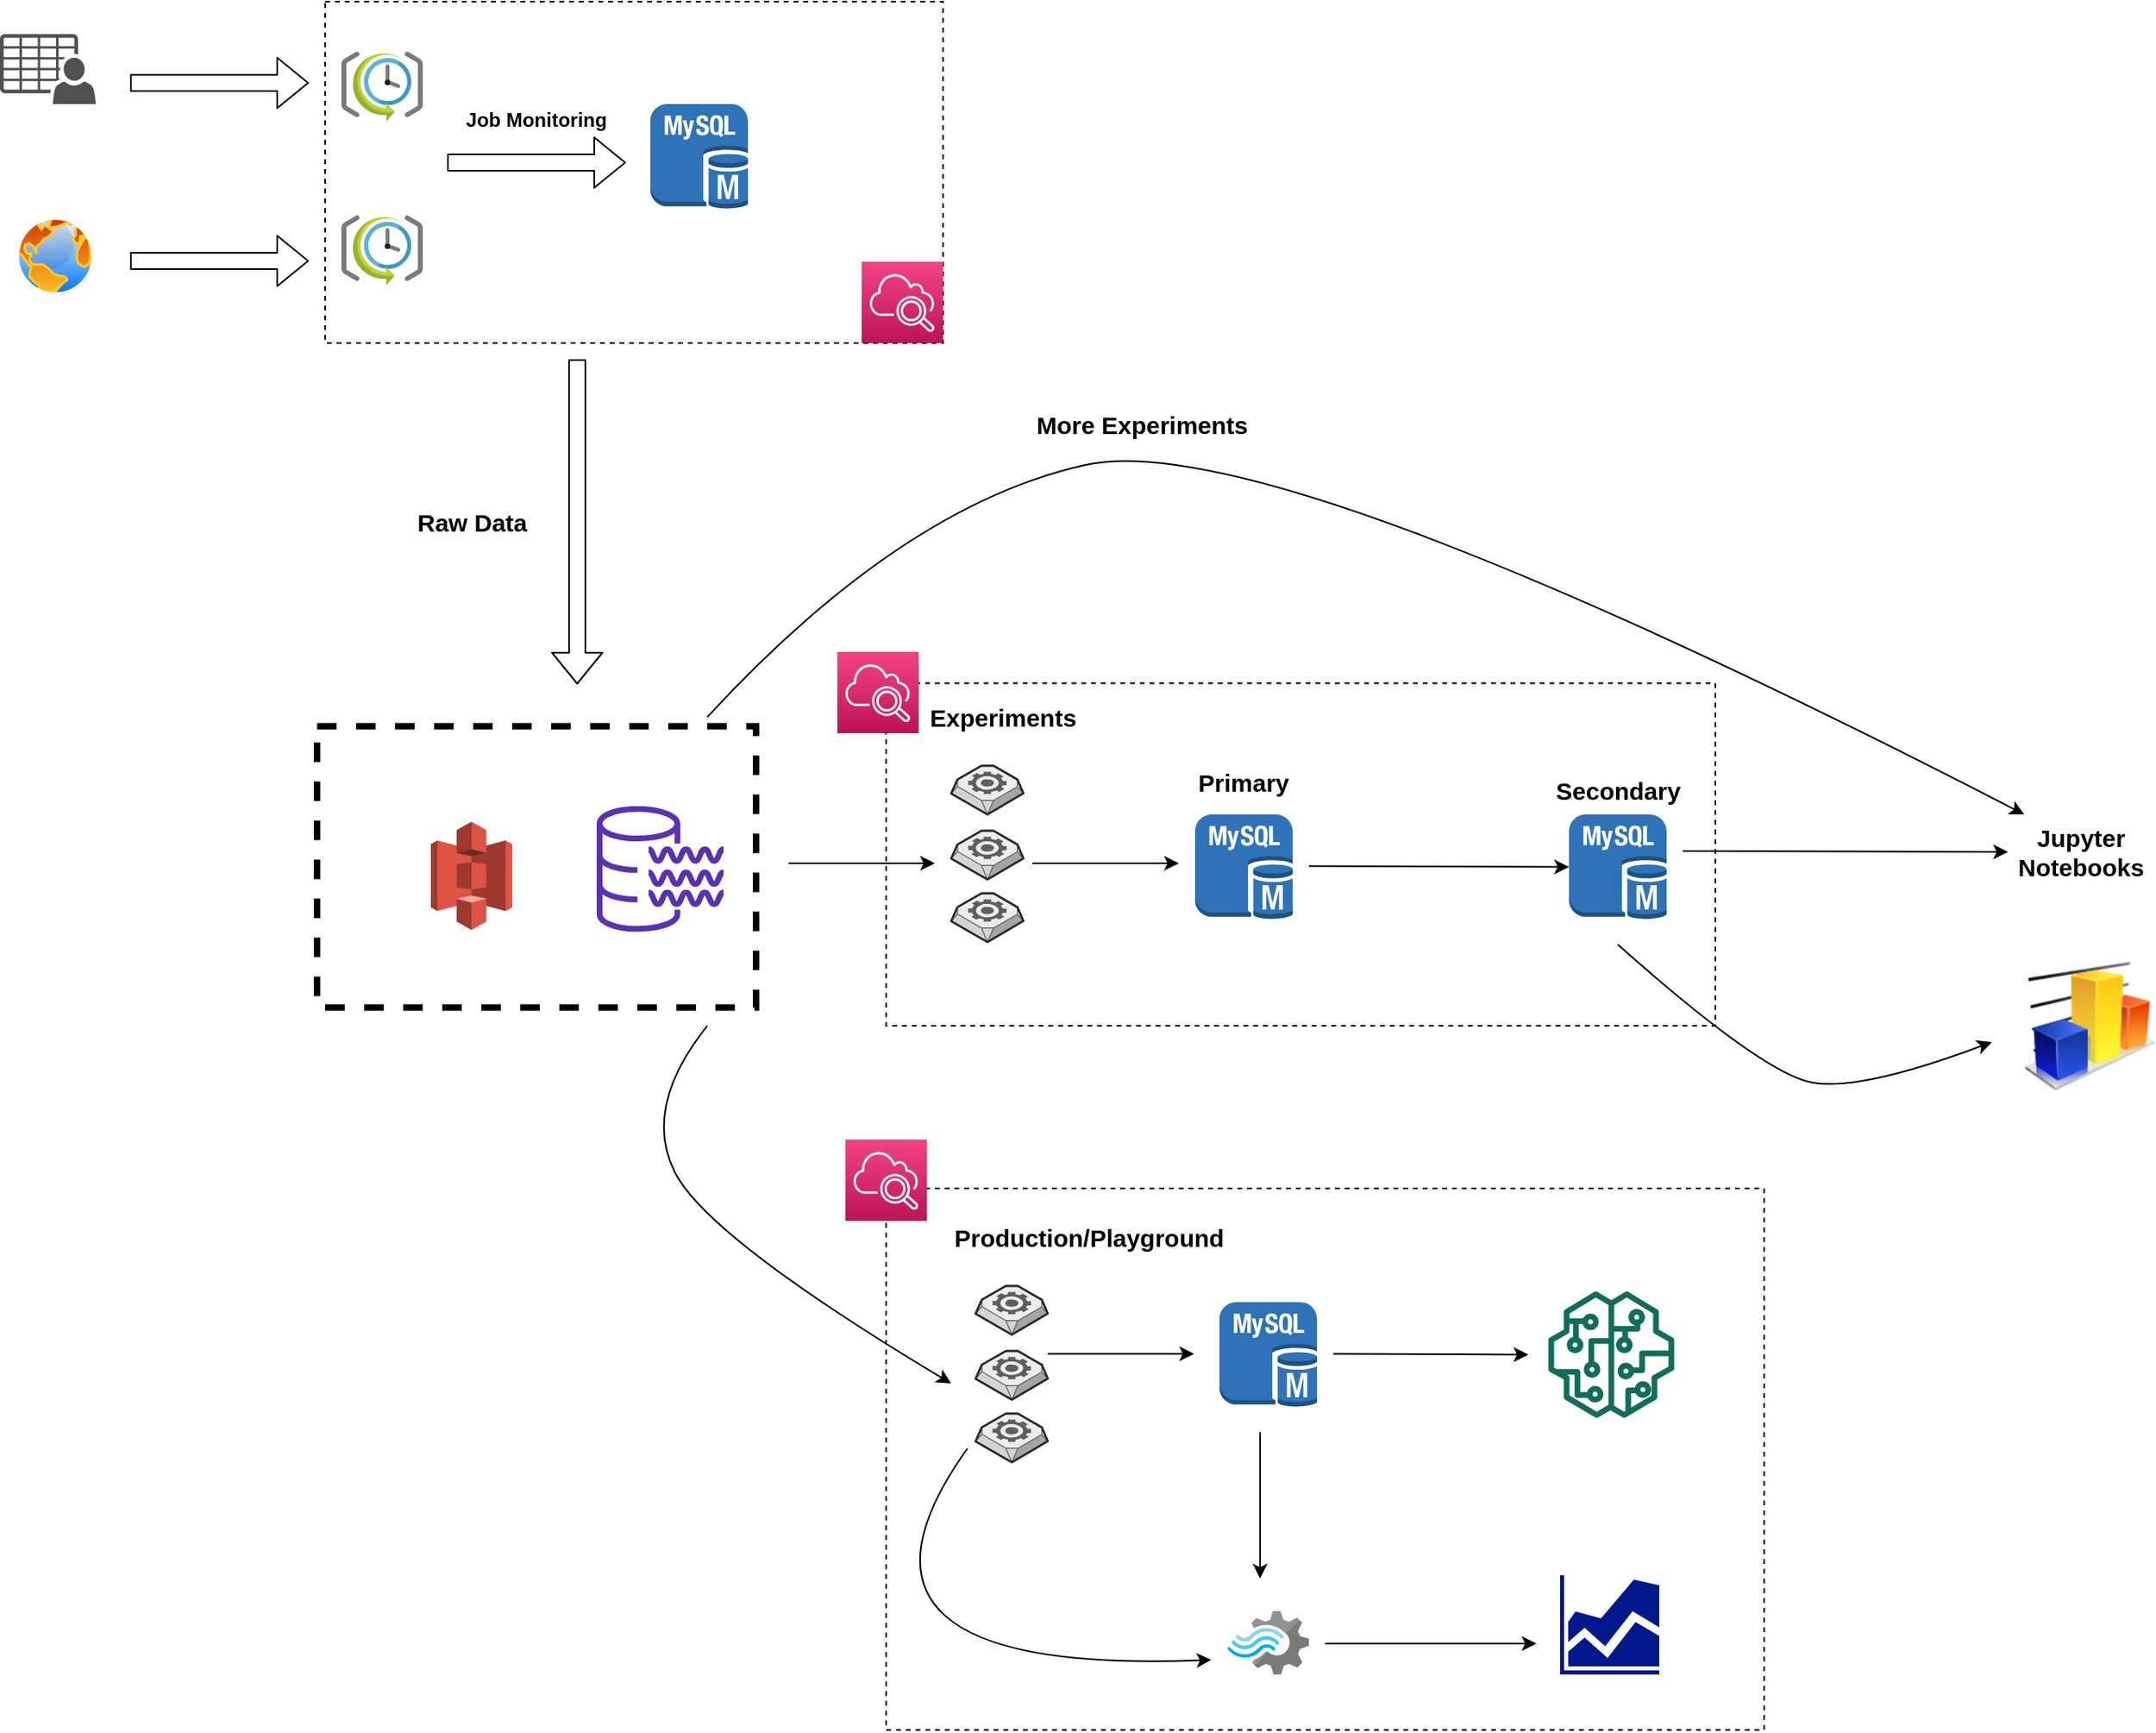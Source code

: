 <mxfile version="14.9.6" type="device" pages="2"><diagram id="_Jpaut33MPvh4wXJHIbl" name="Page-1"><mxGraphModel dx="2272" dy="1932" grid="1" gridSize="10" guides="1" tooltips="1" connect="1" arrows="1" fold="1" page="1" pageScale="1" pageWidth="850" pageHeight="1100" math="0" shadow="0"><root><mxCell id="0"/><mxCell id="1" parent="0"/><mxCell id="A5uvbbfQPrK-PxcSXqQk-77" value="" style="rounded=0;whiteSpace=wrap;html=1;dashed=1;fontSize=15;strokeWidth=1;fillColor=none;align=left;" parent="1" vertex="1"><mxGeometry x="55" y="-110" width="380" height="210" as="geometry"/></mxCell><mxCell id="A5uvbbfQPrK-PxcSXqQk-1" value="" style="pointerEvents=1;shadow=0;dashed=0;html=1;strokeColor=none;fillColor=#505050;labelPosition=center;verticalLabelPosition=bottom;verticalAlign=top;outlineConnect=0;align=center;shape=mxgraph.office.users.csv_file;" parent="1" vertex="1"><mxGeometry x="-145" y="-90" width="59" height="43" as="geometry"/></mxCell><mxCell id="A5uvbbfQPrK-PxcSXqQk-4" value="" style="aspect=fixed;html=1;points=[];align=center;image;fontSize=12;image=img/lib/mscae/SchedulerJobCollection.svg;" parent="1" vertex="1"><mxGeometry x="65" y="-79.25" width="50" height="43" as="geometry"/></mxCell><mxCell id="A5uvbbfQPrK-PxcSXqQk-5" value="" style="aspect=fixed;html=1;points=[];align=center;image;fontSize=12;image=img/lib/mscae/SchedulerJobCollection.svg;" parent="1" vertex="1"><mxGeometry x="65" y="21.5" width="50" height="43" as="geometry"/></mxCell><mxCell id="A5uvbbfQPrK-PxcSXqQk-6" value="" style="outlineConnect=0;dashed=0;verticalLabelPosition=bottom;verticalAlign=top;align=center;html=1;shape=mxgraph.aws3.mysql_db_instance;fillColor=#2E73B8;gradientColor=none;" parent="1" vertex="1"><mxGeometry x="820" y="390" width="60" height="64.5" as="geometry"/></mxCell><mxCell id="A5uvbbfQPrK-PxcSXqQk-7" value="" style="shape=flexArrow;endArrow=classic;html=1;" parent="1" edge="1"><mxGeometry width="50" height="50" relative="1" as="geometry"><mxPoint x="-65" y="-60" as="sourcePoint"/><mxPoint x="45" y="-60" as="targetPoint"/></mxGeometry></mxCell><mxCell id="A5uvbbfQPrK-PxcSXqQk-8" value="" style="shape=flexArrow;endArrow=classic;html=1;" parent="1" edge="1"><mxGeometry width="50" height="50" relative="1" as="geometry"><mxPoint x="-65" y="49.5" as="sourcePoint"/><mxPoint x="45" y="49.5" as="targetPoint"/></mxGeometry></mxCell><mxCell id="A5uvbbfQPrK-PxcSXqQk-12" value="" style="image;html=1;image=img/lib/clip_art/finance/Graph_128x128.png;dashed=1;fillColor=none;" parent="1" vertex="1"><mxGeometry x="1100" y="480" width="80" height="80" as="geometry"/></mxCell><mxCell id="A5uvbbfQPrK-PxcSXqQk-13" value="" style="outlineConnect=0;fontColor=#232F3E;gradientColor=none;fillColor=#5A30B5;strokeColor=none;dashed=0;verticalLabelPosition=bottom;verticalAlign=top;align=center;html=1;fontSize=12;fontStyle=0;aspect=fixed;pointerEvents=1;shape=mxgraph.aws4.data_lake_resource_icon;" parent="1" vertex="1"><mxGeometry x="222" y="384.5" width="78" height="78" as="geometry"/></mxCell><mxCell id="A5uvbbfQPrK-PxcSXqQk-15" value="" style="endArrow=classic;html=1;" parent="1" edge="1"><mxGeometry width="50" height="50" relative="1" as="geometry"><mxPoint x="340" y="420" as="sourcePoint"/><mxPoint x="430" y="420" as="targetPoint"/></mxGeometry></mxCell><mxCell id="A5uvbbfQPrK-PxcSXqQk-17" value="" style="endArrow=classic;html=1;" parent="1" edge="1"><mxGeometry width="50" height="50" relative="1" as="geometry"><mxPoint x="490" y="420" as="sourcePoint"/><mxPoint x="580" y="420" as="targetPoint"/></mxGeometry></mxCell><mxCell id="A5uvbbfQPrK-PxcSXqQk-18" value="" style="endArrow=classic;html=1;entryX=0;entryY=0.5;entryDx=0;entryDy=0;" parent="1" target="A5uvbbfQPrK-PxcSXqQk-34" edge="1"><mxGeometry width="50" height="50" relative="1" as="geometry"><mxPoint x="890" y="412.5" as="sourcePoint"/><mxPoint x="990" y="412.5" as="targetPoint"/></mxGeometry></mxCell><mxCell id="A5uvbbfQPrK-PxcSXqQk-19" value="" style="aspect=fixed;perimeter=ellipsePerimeter;html=1;align=center;shadow=0;dashed=0;spacingTop=3;image;image=img/lib/active_directory/internet_globe.svg;fillColor=none;" parent="1" vertex="1"><mxGeometry x="-136" y="21.5" width="50" height="50" as="geometry"/></mxCell><mxCell id="A5uvbbfQPrK-PxcSXqQk-23" value="" style="group" parent="1" vertex="1" connectable="0"><mxGeometry x="440" y="360" width="44.4" height="108.5" as="geometry"/></mxCell><mxCell id="A5uvbbfQPrK-PxcSXqQk-20" value="" style="verticalLabelPosition=bottom;html=1;verticalAlign=top;strokeWidth=1;align=center;outlineConnect=0;dashed=0;outlineConnect=0;shape=mxgraph.aws3d.worker;fillColor=#ECECEC;strokeColor=#5E5E5E;aspect=fixed;" parent="A5uvbbfQPrK-PxcSXqQk-23" vertex="1"><mxGeometry width="44.4" height="30" as="geometry"/></mxCell><mxCell id="A5uvbbfQPrK-PxcSXqQk-21" value="" style="verticalLabelPosition=bottom;html=1;verticalAlign=top;strokeWidth=1;align=center;outlineConnect=0;dashed=0;outlineConnect=0;shape=mxgraph.aws3d.worker;fillColor=#ECECEC;strokeColor=#5E5E5E;aspect=fixed;" parent="A5uvbbfQPrK-PxcSXqQk-23" vertex="1"><mxGeometry y="40" width="44.4" height="30" as="geometry"/></mxCell><mxCell id="A5uvbbfQPrK-PxcSXqQk-22" value="" style="verticalLabelPosition=bottom;html=1;verticalAlign=top;strokeWidth=1;align=center;outlineConnect=0;dashed=0;outlineConnect=0;shape=mxgraph.aws3d.worker;fillColor=#ECECEC;strokeColor=#5E5E5E;aspect=fixed;" parent="A5uvbbfQPrK-PxcSXqQk-23" vertex="1"><mxGeometry y="78.5" width="44.4" height="30" as="geometry"/></mxCell><mxCell id="A5uvbbfQPrK-PxcSXqQk-31" value="" style="outlineConnect=0;dashed=0;verticalLabelPosition=bottom;verticalAlign=top;align=center;html=1;shape=mxgraph.aws3.mysql_db_instance;fillColor=#2E73B8;gradientColor=none;" parent="1" vertex="1"><mxGeometry x="255" y="-47" width="60" height="64.5" as="geometry"/></mxCell><mxCell id="A5uvbbfQPrK-PxcSXqQk-25" value="" style="points=[[0,0,0],[0.25,0,0],[0.5,0,0],[0.75,0,0],[1,0,0],[0,1,0],[0.25,1,0],[0.5,1,0],[0.75,1,0],[1,1,0],[0,0.25,0],[0,0.5,0],[0,0.75,0],[1,0.25,0],[1,0.5,0],[1,0.75,0]];points=[[0,0,0],[0.25,0,0],[0.5,0,0],[0.75,0,0],[1,0,0],[0,1,0],[0.25,1,0],[0.5,1,0],[0.75,1,0],[1,1,0],[0,0.25,0],[0,0.5,0],[0,0.75,0],[1,0.25,0],[1,0.5,0],[1,0.75,0]];outlineConnect=0;fontColor=#232F3E;gradientColor=#F34482;gradientDirection=north;fillColor=#BC1356;strokeColor=#ffffff;dashed=0;verticalLabelPosition=bottom;verticalAlign=top;align=center;html=1;fontSize=12;fontStyle=0;aspect=fixed;shape=mxgraph.aws4.resourceIcon;resIcon=mxgraph.aws4.cloudwatch_2;" parent="1" vertex="1"><mxGeometry x="385" y="50" width="50" height="50" as="geometry"/></mxCell><mxCell id="A5uvbbfQPrK-PxcSXqQk-32" value="" style="shape=flexArrow;endArrow=classic;html=1;" parent="1" edge="1"><mxGeometry width="50" height="50" relative="1" as="geometry"><mxPoint x="130" y="-11" as="sourcePoint"/><mxPoint x="240" y="-11" as="targetPoint"/></mxGeometry></mxCell><mxCell id="A5uvbbfQPrK-PxcSXqQk-33" value="Job Monitoring" style="text;html=1;strokeColor=none;fillColor=none;align=center;verticalAlign=middle;whiteSpace=wrap;rounded=0;dashed=1;fontStyle=1" parent="1" vertex="1"><mxGeometry x="125" y="-47" width="120" height="20" as="geometry"/></mxCell><mxCell id="A5uvbbfQPrK-PxcSXqQk-34" value="Jupyter Notebooks" style="text;html=1;strokeColor=none;fillColor=none;align=center;verticalAlign=middle;whiteSpace=wrap;rounded=0;dashed=1;fontStyle=1;fontSize=15;" parent="1" vertex="1"><mxGeometry x="1090" y="388" width="90" height="50" as="geometry"/></mxCell><mxCell id="A5uvbbfQPrK-PxcSXqQk-37" value="" style="group" parent="1" vertex="1" connectable="0"><mxGeometry x="455" y="680" width="44.4" height="108.5" as="geometry"/></mxCell><mxCell id="A5uvbbfQPrK-PxcSXqQk-38" value="" style="verticalLabelPosition=bottom;html=1;verticalAlign=top;strokeWidth=1;align=center;outlineConnect=0;dashed=0;outlineConnect=0;shape=mxgraph.aws3d.worker;fillColor=#ECECEC;strokeColor=#5E5E5E;aspect=fixed;" parent="A5uvbbfQPrK-PxcSXqQk-37" vertex="1"><mxGeometry width="44.4" height="30" as="geometry"/></mxCell><mxCell id="A5uvbbfQPrK-PxcSXqQk-39" value="" style="verticalLabelPosition=bottom;html=1;verticalAlign=top;strokeWidth=1;align=center;outlineConnect=0;dashed=0;outlineConnect=0;shape=mxgraph.aws3d.worker;fillColor=#ECECEC;strokeColor=#5E5E5E;aspect=fixed;" parent="A5uvbbfQPrK-PxcSXqQk-37" vertex="1"><mxGeometry y="40" width="44.4" height="30" as="geometry"/></mxCell><mxCell id="A5uvbbfQPrK-PxcSXqQk-40" value="" style="verticalLabelPosition=bottom;html=1;verticalAlign=top;strokeWidth=1;align=center;outlineConnect=0;dashed=0;outlineConnect=0;shape=mxgraph.aws3d.worker;fillColor=#ECECEC;strokeColor=#5E5E5E;aspect=fixed;" parent="A5uvbbfQPrK-PxcSXqQk-37" vertex="1"><mxGeometry y="78.5" width="44.4" height="30" as="geometry"/></mxCell><mxCell id="A5uvbbfQPrK-PxcSXqQk-46" value="" style="outlineConnect=0;dashed=0;verticalLabelPosition=bottom;verticalAlign=top;align=center;html=1;shape=mxgraph.aws3.mysql_db_instance;fillColor=#2E73B8;gradientColor=none;" parent="1" vertex="1"><mxGeometry x="605" y="690" width="60" height="64.5" as="geometry"/></mxCell><mxCell id="A5uvbbfQPrK-PxcSXqQk-47" value="" style="endArrow=classic;html=1;" parent="1" edge="1"><mxGeometry width="50" height="50" relative="1" as="geometry"><mxPoint x="499.4" y="721.75" as="sourcePoint"/><mxPoint x="589.4" y="721.75" as="targetPoint"/></mxGeometry></mxCell><mxCell id="A5uvbbfQPrK-PxcSXqQk-48" value="" style="endArrow=classic;html=1;entryX=0;entryY=0.5;entryDx=0;entryDy=0;" parent="1" edge="1"><mxGeometry width="50" height="50" relative="1" as="geometry"><mxPoint x="675" y="721.75" as="sourcePoint"/><mxPoint x="795" y="722.25" as="targetPoint"/></mxGeometry></mxCell><mxCell id="A5uvbbfQPrK-PxcSXqQk-49" value="" style="outlineConnect=0;fontColor=#232F3E;gradientColor=none;fillColor=#116D5B;strokeColor=none;dashed=0;verticalLabelPosition=bottom;verticalAlign=top;align=center;html=1;fontSize=12;fontStyle=0;aspect=fixed;pointerEvents=1;shape=mxgraph.aws4.sagemaker_model;" parent="1" vertex="1"><mxGeometry x="807" y="683.25" width="78" height="78" as="geometry"/></mxCell><mxCell id="A5uvbbfQPrK-PxcSXqQk-50" value="" style="curved=1;endArrow=classic;html=1;fontSize=15;" parent="1" edge="1"><mxGeometry width="50" height="50" relative="1" as="geometry"><mxPoint x="290" y="520" as="sourcePoint"/><mxPoint x="440" y="740" as="targetPoint"/><Array as="points"><mxPoint x="250" y="570"/><mxPoint x="290" y="650"/></Array></mxGeometry></mxCell><mxCell id="A5uvbbfQPrK-PxcSXqQk-53" value="Experiments" style="text;html=1;strokeColor=none;fillColor=none;align=left;verticalAlign=middle;whiteSpace=wrap;rounded=0;dashed=1;fontSize=15;fontStyle=1" parent="1" vertex="1"><mxGeometry x="425" y="320" width="110" height="20" as="geometry"/></mxCell><mxCell id="A5uvbbfQPrK-PxcSXqQk-54" value="Production/Playground" style="text;html=1;strokeColor=none;fillColor=none;align=left;verticalAlign=middle;whiteSpace=wrap;rounded=0;dashed=1;fontSize=15;fontStyle=1" parent="1" vertex="1"><mxGeometry x="440" y="640" width="185" height="20" as="geometry"/></mxCell><mxCell id="A5uvbbfQPrK-PxcSXqQk-55" value="" style="outlineConnect=0;dashed=0;verticalLabelPosition=bottom;verticalAlign=top;align=center;html=1;shape=mxgraph.aws3.mysql_db_instance;fillColor=#2E73B8;gradientColor=none;" parent="1" vertex="1"><mxGeometry x="590" y="390" width="60" height="64.5" as="geometry"/></mxCell><mxCell id="A5uvbbfQPrK-PxcSXqQk-56" value="" style="endArrow=classic;html=1;entryX=0;entryY=0.5;entryDx=0;entryDy=0;entryPerimeter=0;" parent="1" target="A5uvbbfQPrK-PxcSXqQk-6" edge="1"><mxGeometry width="50" height="50" relative="1" as="geometry"><mxPoint x="660" y="421.75" as="sourcePoint"/><mxPoint x="810" y="420" as="targetPoint"/></mxGeometry></mxCell><mxCell id="A5uvbbfQPrK-PxcSXqQk-57" value="Primary" style="text;html=1;strokeColor=none;fillColor=none;align=left;verticalAlign=middle;whiteSpace=wrap;rounded=0;dashed=1;fontSize=15;fontStyle=1" parent="1" vertex="1"><mxGeometry x="590" y="360" width="70" height="20" as="geometry"/></mxCell><mxCell id="A5uvbbfQPrK-PxcSXqQk-58" value="Secondary" style="text;html=1;strokeColor=none;fillColor=none;align=left;verticalAlign=middle;whiteSpace=wrap;rounded=0;dashed=1;fontSize=15;fontStyle=1" parent="1" vertex="1"><mxGeometry x="810" y="364.5" width="70" height="20" as="geometry"/></mxCell><mxCell id="A5uvbbfQPrK-PxcSXqQk-62" value="" style="outlineConnect=0;dashed=0;verticalLabelPosition=bottom;verticalAlign=top;align=center;html=1;shape=mxgraph.aws3.s3;fillColor=#E05243;gradientColor=none;fontSize=15;strokeWidth=4;" parent="1" vertex="1"><mxGeometry x="120" y="394.5" width="50" height="66.5" as="geometry"/></mxCell><mxCell id="A5uvbbfQPrK-PxcSXqQk-63" value="" style="rounded=0;whiteSpace=wrap;html=1;dashed=1;fontSize=15;strokeWidth=4;fillColor=none;align=left;" parent="1" vertex="1"><mxGeometry x="50" y="335.75" width="270" height="173" as="geometry"/></mxCell><mxCell id="A5uvbbfQPrK-PxcSXqQk-68" value="" style="curved=1;endArrow=classic;html=1;fontSize=15;" parent="1" edge="1"><mxGeometry width="50" height="50" relative="1" as="geometry"><mxPoint x="850" y="470" as="sourcePoint"/><mxPoint x="1080" y="530" as="targetPoint"/><Array as="points"><mxPoint x="940" y="550"/><mxPoint x="1000" y="560"/></Array></mxGeometry></mxCell><mxCell id="A5uvbbfQPrK-PxcSXqQk-71" value="" style="aspect=fixed;html=1;points=[];align=center;image;fontSize=12;image=img/lib/mscae/Stream_Analytics.svg;dashed=1;strokeWidth=4;fillColor=none;" parent="1" vertex="1"><mxGeometry x="610" y="880" width="50" height="39" as="geometry"/></mxCell><mxCell id="A5uvbbfQPrK-PxcSXqQk-72" value="" style="curved=1;endArrow=classic;html=1;fontSize=15;" parent="1" edge="1"><mxGeometry width="50" height="50" relative="1" as="geometry"><mxPoint x="450" y="780" as="sourcePoint"/><mxPoint x="600" y="910" as="targetPoint"/><Array as="points"><mxPoint x="350" y="920"/></Array></mxGeometry></mxCell><mxCell id="A5uvbbfQPrK-PxcSXqQk-73" value="" style="endArrow=classic;html=1;fontSize=15;" parent="1" edge="1"><mxGeometry width="50" height="50" relative="1" as="geometry"><mxPoint x="630" y="770" as="sourcePoint"/><mxPoint x="630" y="860" as="targetPoint"/></mxGeometry></mxCell><mxCell id="A5uvbbfQPrK-PxcSXqQk-74" value="" style="aspect=fixed;pointerEvents=1;shadow=0;dashed=0;html=1;strokeColor=none;labelPosition=center;verticalLabelPosition=bottom;verticalAlign=top;align=center;fillColor=#00188D;shape=mxgraph.mscae.general.graph;fontSize=15;" parent="1" vertex="1"><mxGeometry x="814.5" y="858" width="61" height="61" as="geometry"/></mxCell><mxCell id="A5uvbbfQPrK-PxcSXqQk-76" value="" style="endArrow=classic;html=1;fontSize=15;" parent="1" edge="1"><mxGeometry width="50" height="50" relative="1" as="geometry"><mxPoint x="670" y="900" as="sourcePoint"/><mxPoint x="800" y="900" as="targetPoint"/></mxGeometry></mxCell><mxCell id="A5uvbbfQPrK-PxcSXqQk-80" value="" style="rounded=0;whiteSpace=wrap;html=1;dashed=1;fontSize=15;strokeWidth=1;fillColor=none;align=left;" parent="1" vertex="1"><mxGeometry x="400" y="309.25" width="510" height="210.75" as="geometry"/></mxCell><mxCell id="A5uvbbfQPrK-PxcSXqQk-82" value="" style="rounded=0;whiteSpace=wrap;html=1;dashed=1;fontSize=15;strokeWidth=1;fillColor=none;align=left;" parent="1" vertex="1"><mxGeometry x="400" y="620" width="540" height="333.12" as="geometry"/></mxCell><mxCell id="A5uvbbfQPrK-PxcSXqQk-81" value="" style="points=[[0,0,0],[0.25,0,0],[0.5,0,0],[0.75,0,0],[1,0,0],[0,1,0],[0.25,1,0],[0.5,1,0],[0.75,1,0],[1,1,0],[0,0.25,0],[0,0.5,0],[0,0.75,0],[1,0.25,0],[1,0.5,0],[1,0.75,0]];points=[[0,0,0],[0.25,0,0],[0.5,0,0],[0.75,0,0],[1,0,0],[0,1,0],[0.25,1,0],[0.5,1,0],[0.75,1,0],[1,1,0],[0,0.25,0],[0,0.5,0],[0,0.75,0],[1,0.25,0],[1,0.5,0],[1,0.75,0]];outlineConnect=0;fontColor=#232F3E;gradientColor=#F34482;gradientDirection=north;fillColor=#BC1356;strokeColor=#ffffff;dashed=0;verticalLabelPosition=bottom;verticalAlign=top;align=center;html=1;fontSize=12;fontStyle=0;aspect=fixed;shape=mxgraph.aws4.resourceIcon;resIcon=mxgraph.aws4.cloudwatch_2;" parent="1" vertex="1"><mxGeometry x="370" y="290" width="50" height="50" as="geometry"/></mxCell><mxCell id="A5uvbbfQPrK-PxcSXqQk-83" value="" style="points=[[0,0,0],[0.25,0,0],[0.5,0,0],[0.75,0,0],[1,0,0],[0,1,0],[0.25,1,0],[0.5,1,0],[0.75,1,0],[1,1,0],[0,0.25,0],[0,0.5,0],[0,0.75,0],[1,0.25,0],[1,0.5,0],[1,0.75,0]];points=[[0,0,0],[0.25,0,0],[0.5,0,0],[0.75,0,0],[1,0,0],[0,1,0],[0.25,1,0],[0.5,1,0],[0.75,1,0],[1,1,0],[0,0.25,0],[0,0.5,0],[0,0.75,0],[1,0.25,0],[1,0.5,0],[1,0.75,0]];outlineConnect=0;fontColor=#232F3E;gradientColor=#F34482;gradientDirection=north;fillColor=#BC1356;strokeColor=#ffffff;dashed=0;verticalLabelPosition=bottom;verticalAlign=top;align=center;html=1;fontSize=12;fontStyle=0;aspect=fixed;shape=mxgraph.aws4.resourceIcon;resIcon=mxgraph.aws4.cloudwatch_2;" parent="1" vertex="1"><mxGeometry x="375" y="590" width="50" height="50" as="geometry"/></mxCell><mxCell id="A5uvbbfQPrK-PxcSXqQk-87" value="" style="shape=flexArrow;endArrow=classic;html=1;fontSize=15;" parent="1" edge="1"><mxGeometry width="50" height="50" relative="1" as="geometry"><mxPoint x="210" y="110" as="sourcePoint"/><mxPoint x="210" y="310" as="targetPoint"/></mxGeometry></mxCell><mxCell id="A5uvbbfQPrK-PxcSXqQk-88" value="Raw Data" style="text;html=1;strokeColor=none;fillColor=none;align=center;verticalAlign=middle;whiteSpace=wrap;rounded=0;dashed=1;fontSize=15;fontStyle=1" parent="1" vertex="1"><mxGeometry x="92.5" y="200" width="105" height="20" as="geometry"/></mxCell><mxCell id="A5uvbbfQPrK-PxcSXqQk-90" value="" style="curved=1;endArrow=classic;html=1;fontSize=15;exitX=0.889;exitY=-0.033;exitDx=0;exitDy=0;exitPerimeter=0;entryX=0.111;entryY=0.04;entryDx=0;entryDy=0;entryPerimeter=0;" parent="1" source="A5uvbbfQPrK-PxcSXqQk-63" target="A5uvbbfQPrK-PxcSXqQk-34" edge="1"><mxGeometry width="50" height="50" relative="1" as="geometry"><mxPoint x="370" y="230" as="sourcePoint"/><mxPoint x="1110" y="360" as="targetPoint"/><Array as="points"><mxPoint x="410" y="200"/><mxPoint x="635" y="150"/></Array></mxGeometry></mxCell><mxCell id="A5uvbbfQPrK-PxcSXqQk-91" value="More Experiments" style="text;html=1;strokeColor=none;fillColor=none;align=center;verticalAlign=middle;whiteSpace=wrap;rounded=0;dashed=1;fontSize=15;fontStyle=1" parent="1" vertex="1"><mxGeometry x="470" y="140" width="175" height="20" as="geometry"/></mxCell></root></mxGraphModel></diagram><diagram id="UDcfQO-yyisy2c7qr-Se" name="Page-2"><mxGraphModel dx="1422" dy="832" grid="1" gridSize="10" guides="1" tooltips="1" connect="1" arrows="1" fold="1" page="1" pageScale="1" pageWidth="850" pageHeight="1100" math="0" shadow="0"><root><mxCell id="NgHZSZPD19dNoFugWDMa-0"/><mxCell id="NgHZSZPD19dNoFugWDMa-1" parent="NgHZSZPD19dNoFugWDMa-0"/><mxCell id="NgHZSZPD19dNoFugWDMa-24" value="" style="rounded=1;whiteSpace=wrap;html=1;" parent="NgHZSZPD19dNoFugWDMa-1" vertex="1"><mxGeometry x="50" y="220" width="160" height="90" as="geometry"/></mxCell><mxCell id="NgHZSZPD19dNoFugWDMa-9" value="" style="group" parent="NgHZSZPD19dNoFugWDMa-1" vertex="1" connectable="0"><mxGeometry x="90" y="230" width="90" height="73" as="geometry"/></mxCell><mxCell id="NgHZSZPD19dNoFugWDMa-4" value="" style="aspect=fixed;html=1;points=[];align=center;image;fontSize=12;image=img/lib/mscae/SchedulerJobCollection.svg;" parent="NgHZSZPD19dNoFugWDMa-9" vertex="1"><mxGeometry x="10" width="50" height="43" as="geometry"/></mxCell><mxCell id="NgHZSZPD19dNoFugWDMa-6" value="etl_csv_job.py&lt;br&gt;" style="text;html=1;strokeColor=none;fillColor=none;align=center;verticalAlign=middle;whiteSpace=wrap;rounded=0;fontStyle=1" parent="NgHZSZPD19dNoFugWDMa-9" vertex="1"><mxGeometry y="53" width="90" height="20" as="geometry"/></mxCell><mxCell id="NgHZSZPD19dNoFugWDMa-10" value="" style="group" parent="NgHZSZPD19dNoFugWDMa-1" vertex="1" connectable="0"><mxGeometry x="540" y="230" width="130" height="80" as="geometry"/></mxCell><mxCell id="C1uJNth7C-Px5fA9XZAN-1" value="" style="rounded=1;whiteSpace=wrap;html=1;" vertex="1" parent="NgHZSZPD19dNoFugWDMa-10"><mxGeometry x="-35" y="-10" width="155" height="90" as="geometry"/></mxCell><mxCell id="NgHZSZPD19dNoFugWDMa-5" value="" style="aspect=fixed;html=1;points=[];align=center;image;fontSize=12;image=img/lib/mscae/SchedulerJobCollection.svg;" parent="NgHZSZPD19dNoFugWDMa-10" vertex="1"><mxGeometry x="10" width="50" height="43" as="geometry"/></mxCell><mxCell id="NgHZSZPD19dNoFugWDMa-7" value="etl_socrata_job.py" style="text;html=1;strokeColor=none;fillColor=none;align=center;verticalAlign=middle;whiteSpace=wrap;rounded=0;fontStyle=1" parent="NgHZSZPD19dNoFugWDMa-10" vertex="1"><mxGeometry y="50" width="90" height="20" as="geometry"/></mxCell><mxCell id="C1uJNth7C-Px5fA9XZAN-2" value="" style="aspect=fixed;html=1;points=[];align=center;image;fontSize=12;image=img/lib/mscae/Docker.svg;" vertex="1" parent="NgHZSZPD19dNoFugWDMa-10"><mxGeometry x="80" y="-20" width="50" height="41" as="geometry"/></mxCell><mxCell id="NgHZSZPD19dNoFugWDMa-16" value="" style="group" parent="NgHZSZPD19dNoFugWDMa-1" vertex="1" connectable="0"><mxGeometry x="550" y="303" width="50" height="175" as="geometry"/></mxCell><mxCell id="NgHZSZPD19dNoFugWDMa-14" value="" style="html=1;dashed=0;whitespace=wrap;fillColor=#2875E2;strokeColor=#ffffff;points=[[0.005,0.63,0],[0.1,0.2,0],[0.9,0.2,0],[0.5,0,0],[0.995,0.63,0],[0.72,0.99,0],[0.5,1,0],[0.28,0.99,0]];shape=mxgraph.kubernetes.icon;prIcon=api" parent="NgHZSZPD19dNoFugWDMa-16" vertex="1"><mxGeometry y="127" width="50" height="48" as="geometry"/></mxCell><mxCell id="NgHZSZPD19dNoFugWDMa-15" value="" style="endArrow=classic;startArrow=classic;html=1;entryX=0.5;entryY=1;entryDx=0;entryDy=0;" parent="NgHZSZPD19dNoFugWDMa-16" edge="1"><mxGeometry width="50" height="50" relative="1" as="geometry"><mxPoint x="25" y="127" as="sourcePoint"/><mxPoint x="25" as="targetPoint"/></mxGeometry></mxCell><mxCell id="NgHZSZPD19dNoFugWDMa-18" value="" style="endArrow=classic;startArrow=classic;html=1;" parent="NgHZSZPD19dNoFugWDMa-1" edge="1"><mxGeometry width="50" height="50" relative="1" as="geometry"><mxPoint x="120" y="450" as="sourcePoint"/><mxPoint x="120" y="320" as="targetPoint"/></mxGeometry></mxCell><mxCell id="NgHZSZPD19dNoFugWDMa-19" value="" style="pointerEvents=1;shadow=0;dashed=0;html=1;strokeColor=none;fillColor=#505050;labelPosition=center;verticalLabelPosition=bottom;verticalAlign=top;outlineConnect=0;align=center;shape=mxgraph.office.users.csv_file;" parent="NgHZSZPD19dNoFugWDMa-1" vertex="1"><mxGeometry x="91" y="478" width="59" height="43" as="geometry"/></mxCell><mxCell id="NgHZSZPD19dNoFugWDMa-22" value="" style="group" parent="NgHZSZPD19dNoFugWDMa-1" vertex="1" connectable="0"><mxGeometry x="270" y="60" width="130" height="100" as="geometry"/></mxCell><mxCell id="NgHZSZPD19dNoFugWDMa-21" value="" style="rounded=0;whiteSpace=wrap;html=1;" parent="NgHZSZPD19dNoFugWDMa-22" vertex="1"><mxGeometry x="30" y="10" width="100" height="90" as="geometry"/></mxCell><mxCell id="NgHZSZPD19dNoFugWDMa-2" value="" style="outlineConnect=0;dashed=0;verticalLabelPosition=bottom;verticalAlign=top;align=center;html=1;shape=mxgraph.aws3.mysql_db_instance;fillColor=#2E73B8;gradientColor=none;" parent="NgHZSZPD19dNoFugWDMa-22" vertex="1"><mxGeometry x="60" y="30" width="50" height="50" as="geometry"/></mxCell><mxCell id="NgHZSZPD19dNoFugWDMa-3" value="" style="aspect=fixed;html=1;points=[];align=center;image;fontSize=12;image=img/lib/mscae/Docker.svg;" parent="NgHZSZPD19dNoFugWDMa-22" vertex="1"><mxGeometry width="50" height="41" as="geometry"/></mxCell><mxCell id="NgHZSZPD19dNoFugWDMa-23" value="" style="endArrow=classic;html=1;exitX=0.28;exitY=-0.023;exitDx=0;exitDy=0;exitPerimeter=0;entryX=1.03;entryY=0.578;entryDx=0;entryDy=0;entryPerimeter=0;" parent="NgHZSZPD19dNoFugWDMa-1" source="NgHZSZPD19dNoFugWDMa-5" target="NgHZSZPD19dNoFugWDMa-21" edge="1"><mxGeometry width="50" height="50" relative="1" as="geometry"><mxPoint x="590" y="190" as="sourcePoint"/><mxPoint x="422" y="115" as="targetPoint"/><Array as="points"><mxPoint x="564" y="122"/></Array></mxGeometry></mxCell><mxCell id="NgHZSZPD19dNoFugWDMa-26" value="" style="endArrow=classic;html=1;entryX=0.01;entryY=0.611;entryDx=0;entryDy=0;entryPerimeter=0;" parent="NgHZSZPD19dNoFugWDMa-1" source="NgHZSZPD19dNoFugWDMa-4" target="NgHZSZPD19dNoFugWDMa-21" edge="1"><mxGeometry width="50" height="50" relative="1" as="geometry"><mxPoint x="160" y="220" as="sourcePoint"/><mxPoint x="210" y="170" as="targetPoint"/><Array as="points"><mxPoint x="125" y="125"/></Array></mxGeometry></mxCell><mxCell id="C1uJNth7C-Px5fA9XZAN-0" value="" style="aspect=fixed;html=1;points=[];align=center;image;fontSize=12;image=img/lib/mscae/Docker.svg;" vertex="1" parent="NgHZSZPD19dNoFugWDMa-1"><mxGeometry x="30" y="210" width="50" height="41" as="geometry"/></mxCell></root></mxGraphModel></diagram></mxfile>